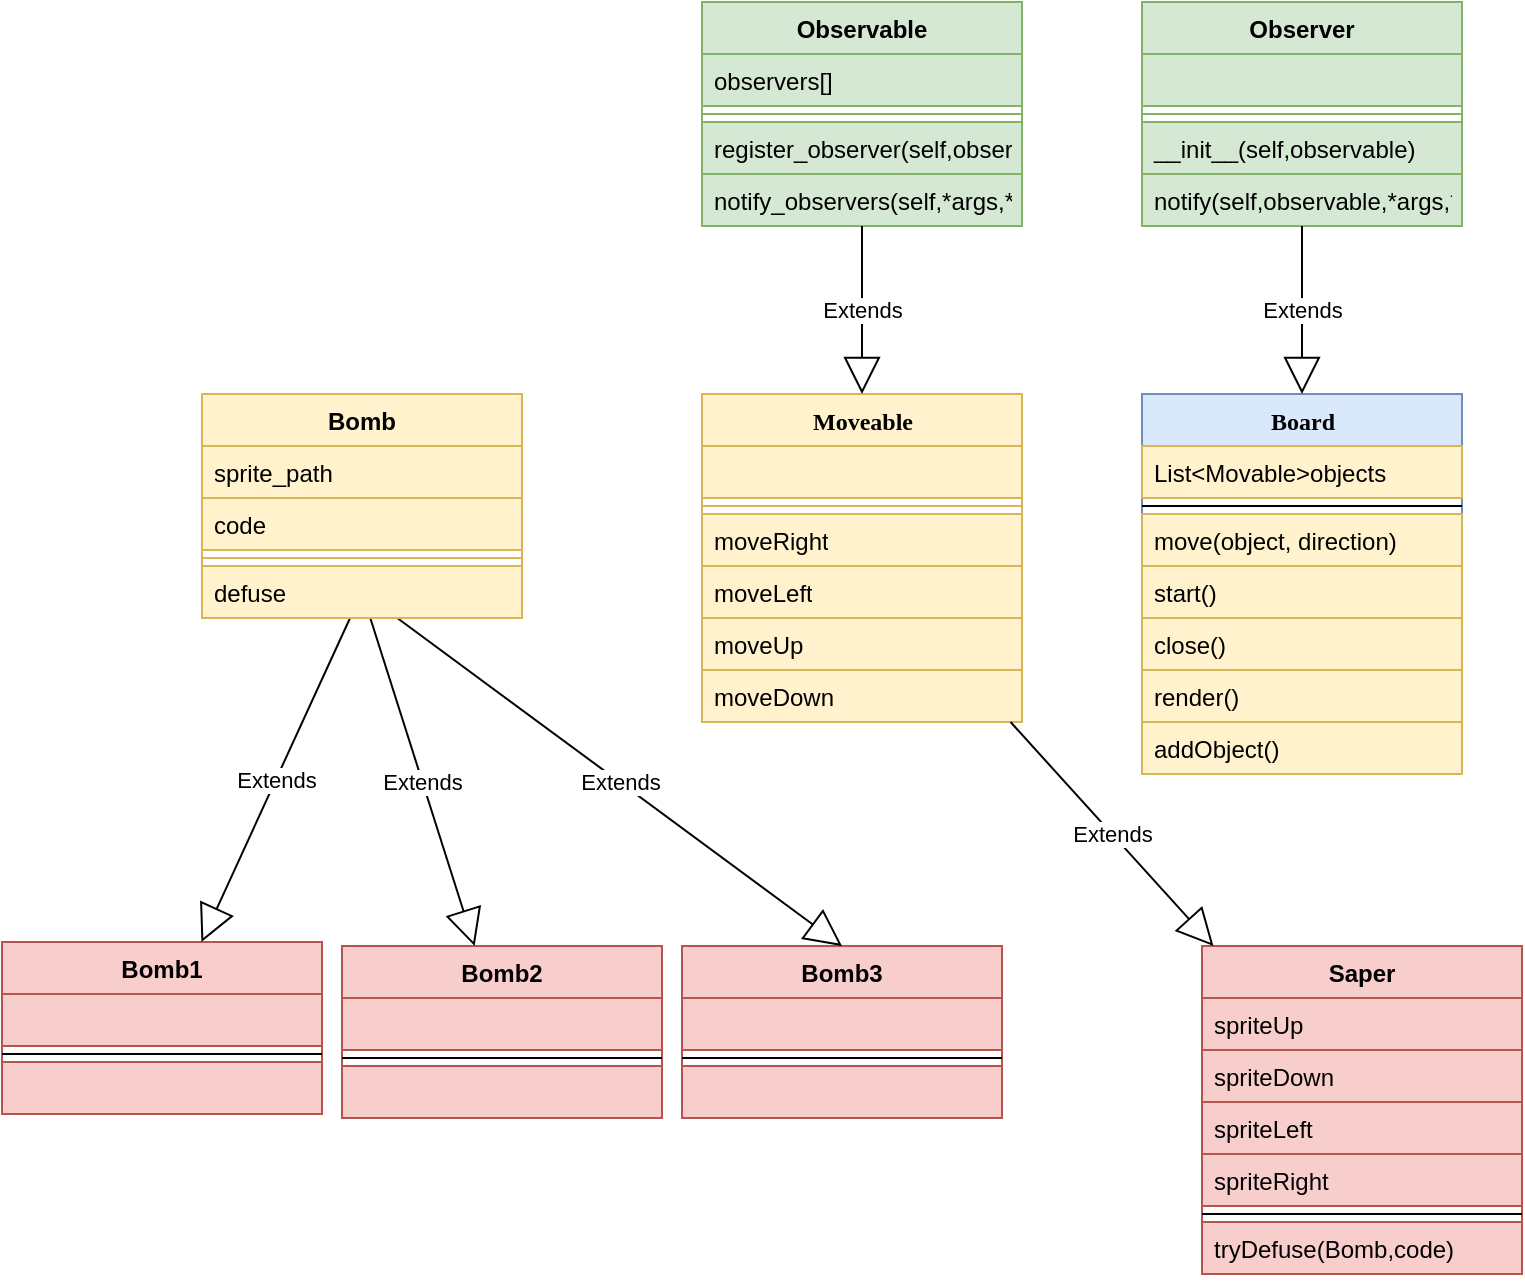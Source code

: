 <mxfile version="10.5.5" type="google"><diagram name="Page-1" id="9f46799a-70d6-7492-0946-bef42562c5a5"><mxGraphModel dx="1394" dy="835" grid="1" gridSize="10" guides="1" tooltips="1" connect="1" arrows="1" fold="1" page="1" pageScale="1" pageWidth="1100" pageHeight="850" background="#ffffff" math="0" shadow="0"><root><mxCell id="0"/><mxCell id="1" parent="0"/><mxCell id="78961159f06e98e8-17" value="Moveable" style="swimlane;html=1;fontStyle=1;align=center;verticalAlign=top;childLayout=stackLayout;horizontal=1;startSize=26;horizontalStack=0;resizeParent=1;resizeLast=0;collapsible=1;marginBottom=0;swimlaneFillColor=#ffffff;rounded=0;shadow=0;comic=0;labelBackgroundColor=none;strokeWidth=1;fontFamily=Verdana;fontSize=12;fillColor=#fff2cc;strokeColor=#d6b656;" parent="1" vertex="1"><mxGeometry x="530" y="242" width="160" height="164" as="geometry"/></mxCell><mxCell id="78961159f06e98e8-23" value="" style="text;html=1;align=left;verticalAlign=top;spacingLeft=4;spacingRight=4;whiteSpace=wrap;overflow=hidden;rotatable=0;points=[[0,0.5],[1,0.5]];portConstraint=eastwest;fillColor=#fff2cc;strokeColor=#d6b656;" parent="78961159f06e98e8-17" vertex="1"><mxGeometry y="26" width="160" height="26" as="geometry"/></mxCell><mxCell id="78961159f06e98e8-19" value="" style="line;html=1;strokeWidth=1;align=left;verticalAlign=middle;spacingTop=-1;spacingLeft=3;spacingRight=3;rotatable=0;labelPosition=right;points=[];portConstraint=eastwest;fillColor=#fff2cc;strokeColor=#d6b656;" parent="78961159f06e98e8-17" vertex="1"><mxGeometry y="52" width="160" height="8" as="geometry"/></mxCell><mxCell id="78961159f06e98e8-20" value="moveRight" style="text;html=1;align=left;verticalAlign=top;spacingLeft=4;spacingRight=4;whiteSpace=wrap;overflow=hidden;rotatable=0;points=[[0,0.5],[1,0.5]];portConstraint=eastwest;fillColor=#fff2cc;strokeColor=#d6b656;" parent="78961159f06e98e8-17" vertex="1"><mxGeometry y="60" width="160" height="26" as="geometry"/></mxCell><mxCell id="78961159f06e98e8-27" value="moveLeft" style="text;html=1;align=left;verticalAlign=top;spacingLeft=4;spacingRight=4;whiteSpace=wrap;overflow=hidden;rotatable=0;points=[[0,0.5],[1,0.5]];portConstraint=eastwest;fillColor=#fff2cc;strokeColor=#d6b656;" parent="78961159f06e98e8-17" vertex="1"><mxGeometry y="86" width="160" height="26" as="geometry"/></mxCell><mxCell id="DvaDstrEviAMGLKt6tmh-10" value="moveUp&lt;br&gt;" style="text;html=1;align=left;verticalAlign=top;spacingLeft=4;spacingRight=4;whiteSpace=wrap;overflow=hidden;rotatable=0;points=[[0,0.5],[1,0.5]];portConstraint=eastwest;fillColor=#fff2cc;strokeColor=#d6b656;" parent="78961159f06e98e8-17" vertex="1"><mxGeometry y="112" width="160" height="26" as="geometry"/></mxCell><mxCell id="DvaDstrEviAMGLKt6tmh-11" value="moveDown&lt;br&gt;" style="text;html=1;align=left;verticalAlign=top;spacingLeft=4;spacingRight=4;whiteSpace=wrap;overflow=hidden;rotatable=0;points=[[0,0.5],[1,0.5]];portConstraint=eastwest;fillColor=#fff2cc;strokeColor=#d6b656;" parent="78961159f06e98e8-17" vertex="1"><mxGeometry y="138" width="160" height="26" as="geometry"/></mxCell><mxCell id="DvaDstrEviAMGLKt6tmh-1" value="Board" style="swimlane;html=1;fontStyle=1;align=center;verticalAlign=top;childLayout=stackLayout;horizontal=1;startSize=26;horizontalStack=0;resizeParent=1;resizeLast=0;collapsible=1;marginBottom=0;swimlaneFillColor=#ffffff;rounded=0;shadow=0;comic=0;labelBackgroundColor=none;strokeWidth=1;fontFamily=Verdana;fontSize=12;fillColor=#dae8fc;strokeColor=#6c8ebf;" parent="1" vertex="1"><mxGeometry x="750" y="242" width="160" height="190" as="geometry"/></mxCell><mxCell id="DvaDstrEviAMGLKt6tmh-2" value="List&amp;lt;Movable&amp;gt;objects" style="text;html=1;align=left;verticalAlign=top;spacingLeft=4;spacingRight=4;whiteSpace=wrap;overflow=hidden;rotatable=0;points=[[0,0.5],[1,0.5]];portConstraint=eastwest;fillColor=#fff2cc;strokeColor=#d6b656;" parent="DvaDstrEviAMGLKt6tmh-1" vertex="1"><mxGeometry y="26" width="160" height="26" as="geometry"/></mxCell><mxCell id="DvaDstrEviAMGLKt6tmh-7" value="" style="line;html=1;strokeWidth=1;align=left;verticalAlign=middle;spacingTop=-1;spacingLeft=3;spacingRight=3;rotatable=0;labelPosition=right;points=[];portConstraint=eastwest;" parent="DvaDstrEviAMGLKt6tmh-1" vertex="1"><mxGeometry y="52" width="160" height="8" as="geometry"/></mxCell><mxCell id="mm4xOCc7OS0zlixueOp1-7" value="move(object, direction)" style="text;html=1;align=left;verticalAlign=top;spacingLeft=4;spacingRight=4;whiteSpace=wrap;overflow=hidden;rotatable=0;points=[[0,0.5],[1,0.5]];portConstraint=eastwest;fillColor=#fff2cc;strokeColor=#d6b656;" parent="DvaDstrEviAMGLKt6tmh-1" vertex="1"><mxGeometry y="60" width="160" height="26" as="geometry"/></mxCell><mxCell id="SibBBITGYqGr4qfus1gF-7" value="start()" style="text;html=1;align=left;verticalAlign=top;spacingLeft=4;spacingRight=4;whiteSpace=wrap;overflow=hidden;rotatable=0;points=[[0,0.5],[1,0.5]];portConstraint=eastwest;fillColor=#fff2cc;strokeColor=#d6b656;" vertex="1" parent="DvaDstrEviAMGLKt6tmh-1"><mxGeometry y="86" width="160" height="26" as="geometry"/></mxCell><mxCell id="SibBBITGYqGr4qfus1gF-8" value="close()" style="text;html=1;align=left;verticalAlign=top;spacingLeft=4;spacingRight=4;whiteSpace=wrap;overflow=hidden;rotatable=0;points=[[0,0.5],[1,0.5]];portConstraint=eastwest;fillColor=#fff2cc;strokeColor=#d6b656;" vertex="1" parent="DvaDstrEviAMGLKt6tmh-1"><mxGeometry y="112" width="160" height="26" as="geometry"/></mxCell><mxCell id="SibBBITGYqGr4qfus1gF-9" value="render()" style="text;html=1;align=left;verticalAlign=top;spacingLeft=4;spacingRight=4;whiteSpace=wrap;overflow=hidden;rotatable=0;points=[[0,0.5],[1,0.5]];portConstraint=eastwest;fillColor=#fff2cc;strokeColor=#d6b656;" vertex="1" parent="DvaDstrEviAMGLKt6tmh-1"><mxGeometry y="138" width="160" height="26" as="geometry"/></mxCell><mxCell id="SibBBITGYqGr4qfus1gF-10" value="addObject()" style="text;html=1;align=left;verticalAlign=top;spacingLeft=4;spacingRight=4;whiteSpace=wrap;overflow=hidden;rotatable=0;points=[[0,0.5],[1,0.5]];portConstraint=eastwest;fillColor=#fff2cc;strokeColor=#d6b656;" vertex="1" parent="DvaDstrEviAMGLKt6tmh-1"><mxGeometry y="164" width="160" height="26" as="geometry"/></mxCell><mxCell id="DvaDstrEviAMGLKt6tmh-12" value="Observer" style="swimlane;fontStyle=1;align=center;verticalAlign=top;childLayout=stackLayout;horizontal=1;startSize=26;horizontalStack=0;resizeParent=1;resizeParentMax=0;resizeLast=0;collapsible=1;marginBottom=0;fillColor=#d5e8d4;strokeColor=#82b366;" parent="1" vertex="1"><mxGeometry x="750" y="46" width="160" height="112" as="geometry"><mxRectangle x="580" y="30" width="80" height="26" as="alternateBounds"/></mxGeometry></mxCell><mxCell id="DvaDstrEviAMGLKt6tmh-37" value=" " style="text;strokeColor=#82b366;fillColor=#d5e8d4;align=left;verticalAlign=top;spacingLeft=4;spacingRight=4;overflow=hidden;rotatable=0;points=[[0,0.5],[1,0.5]];portConstraint=eastwest;" parent="DvaDstrEviAMGLKt6tmh-12" vertex="1"><mxGeometry y="26" width="160" height="26" as="geometry"/></mxCell><mxCell id="DvaDstrEviAMGLKt6tmh-14" value="" style="line;strokeWidth=1;fillColor=#d5e8d4;align=left;verticalAlign=middle;spacingTop=-1;spacingLeft=3;spacingRight=3;rotatable=0;labelPosition=right;points=[];portConstraint=eastwest;strokeColor=#82b366;" parent="DvaDstrEviAMGLKt6tmh-12" vertex="1"><mxGeometry y="52" width="160" height="8" as="geometry"/></mxCell><mxCell id="DvaDstrEviAMGLKt6tmh-15" value="__init__(self,observable)" style="text;strokeColor=#82b366;fillColor=#d5e8d4;align=left;verticalAlign=top;spacingLeft=4;spacingRight=4;overflow=hidden;rotatable=0;points=[[0,0.5],[1,0.5]];portConstraint=eastwest;" parent="DvaDstrEviAMGLKt6tmh-12" vertex="1"><mxGeometry y="60" width="160" height="26" as="geometry"/></mxCell><mxCell id="DvaDstrEviAMGLKt6tmh-16" value="notify(self,observable,*args,**kwargs)" style="text;strokeColor=#82b366;fillColor=#d5e8d4;align=left;verticalAlign=top;spacingLeft=4;spacingRight=4;overflow=hidden;rotatable=0;points=[[0,0.5],[1,0.5]];portConstraint=eastwest;" parent="DvaDstrEviAMGLKt6tmh-12" vertex="1"><mxGeometry y="86" width="160" height="26" as="geometry"/></mxCell><mxCell id="DvaDstrEviAMGLKt6tmh-17" value="Observable" style="swimlane;fontStyle=1;align=center;verticalAlign=top;childLayout=stackLayout;horizontal=1;startSize=26;horizontalStack=0;resizeParent=1;resizeParentMax=0;resizeLast=0;collapsible=1;marginBottom=0;fillColor=#d5e8d4;strokeColor=#82b366;" parent="1" vertex="1"><mxGeometry x="530" y="46" width="160" height="112" as="geometry"/></mxCell><mxCell id="DvaDstrEviAMGLKt6tmh-18" value="observers[]" style="text;strokeColor=#82b366;fillColor=#d5e8d4;align=left;verticalAlign=top;spacingLeft=4;spacingRight=4;overflow=hidden;rotatable=0;points=[[0,0.5],[1,0.5]];portConstraint=eastwest;" parent="DvaDstrEviAMGLKt6tmh-17" vertex="1"><mxGeometry y="26" width="160" height="26" as="geometry"/></mxCell><mxCell id="DvaDstrEviAMGLKt6tmh-19" value="" style="line;strokeWidth=1;fillColor=#d5e8d4;align=left;verticalAlign=middle;spacingTop=-1;spacingLeft=3;spacingRight=3;rotatable=0;labelPosition=right;points=[];portConstraint=eastwest;strokeColor=#82b366;" parent="DvaDstrEviAMGLKt6tmh-17" vertex="1"><mxGeometry y="52" width="160" height="8" as="geometry"/></mxCell><mxCell id="DvaDstrEviAMGLKt6tmh-20" value="register_observer(self,observer)" style="text;strokeColor=#82b366;fillColor=#d5e8d4;align=left;verticalAlign=top;spacingLeft=4;spacingRight=4;overflow=hidden;rotatable=0;points=[[0,0.5],[1,0.5]];portConstraint=eastwest;" parent="DvaDstrEviAMGLKt6tmh-17" vertex="1"><mxGeometry y="60" width="160" height="26" as="geometry"/></mxCell><mxCell id="DvaDstrEviAMGLKt6tmh-22" value="notify_observers(self,*args,**kwargs)" style="text;strokeColor=#82b366;fillColor=#d5e8d4;align=left;verticalAlign=top;spacingLeft=4;spacingRight=4;overflow=hidden;rotatable=0;points=[[0,0.5],[1,0.5]];portConstraint=eastwest;" parent="DvaDstrEviAMGLKt6tmh-17" vertex="1"><mxGeometry y="86" width="160" height="26" as="geometry"/></mxCell><mxCell id="DvaDstrEviAMGLKt6tmh-23" value="Extends" style="endArrow=block;endSize=16;endFill=0;html=1;" parent="1" source="DvaDstrEviAMGLKt6tmh-17" target="78961159f06e98e8-17" edge="1"><mxGeometry width="160" relative="1" as="geometry"><mxPoint x="590" y="176" as="sourcePoint"/><mxPoint x="750" y="176" as="targetPoint"/></mxGeometry></mxCell><mxCell id="DvaDstrEviAMGLKt6tmh-24" value="Extends" style="endArrow=block;endSize=16;endFill=0;html=1;" parent="1" source="DvaDstrEviAMGLKt6tmh-12" target="DvaDstrEviAMGLKt6tmh-1" edge="1"><mxGeometry width="160" relative="1" as="geometry"><mxPoint x="530" y="456" as="sourcePoint"/><mxPoint x="690" y="456" as="targetPoint"/></mxGeometry></mxCell><mxCell id="DvaDstrEviAMGLKt6tmh-25" value="Bomb2" style="swimlane;fontStyle=1;align=center;verticalAlign=top;childLayout=stackLayout;horizontal=1;startSize=26;horizontalStack=0;resizeParent=1;resizeParentMax=0;resizeLast=0;collapsible=1;marginBottom=0;fillColor=#f8cecc;strokeColor=#b85450;" parent="1" vertex="1"><mxGeometry x="350" y="518" width="160" height="86" as="geometry"/></mxCell><mxCell id="DvaDstrEviAMGLKt6tmh-26" value=" " style="text;strokeColor=#b85450;fillColor=#f8cecc;align=left;verticalAlign=top;spacingLeft=4;spacingRight=4;overflow=hidden;rotatable=0;points=[[0,0.5],[1,0.5]];portConstraint=eastwest;" parent="DvaDstrEviAMGLKt6tmh-25" vertex="1"><mxGeometry y="26" width="160" height="26" as="geometry"/></mxCell><mxCell id="DvaDstrEviAMGLKt6tmh-27" value="" style="line;strokeWidth=1;fillColor=none;align=left;verticalAlign=middle;spacingTop=-1;spacingLeft=3;spacingRight=3;rotatable=0;labelPosition=right;points=[];portConstraint=eastwest;" parent="DvaDstrEviAMGLKt6tmh-25" vertex="1"><mxGeometry y="52" width="160" height="8" as="geometry"/></mxCell><mxCell id="DvaDstrEviAMGLKt6tmh-28" value=" " style="text;strokeColor=#b85450;fillColor=#f8cecc;align=left;verticalAlign=top;spacingLeft=4;spacingRight=4;overflow=hidden;rotatable=0;points=[[0,0.5],[1,0.5]];portConstraint=eastwest;" parent="DvaDstrEviAMGLKt6tmh-25" vertex="1"><mxGeometry y="60" width="160" height="26" as="geometry"/></mxCell><mxCell id="DvaDstrEviAMGLKt6tmh-29" value="Saper" style="swimlane;fontStyle=1;align=center;verticalAlign=top;childLayout=stackLayout;horizontal=1;startSize=26;horizontalStack=0;resizeParent=1;resizeParentMax=0;resizeLast=0;collapsible=1;marginBottom=0;fillColor=#f8cecc;strokeColor=#b85450;" parent="1" vertex="1"><mxGeometry x="780" y="518" width="160" height="164" as="geometry"/></mxCell><mxCell id="DvaDstrEviAMGLKt6tmh-30" value="spriteUp" style="text;strokeColor=#b85450;fillColor=#f8cecc;align=left;verticalAlign=top;spacingLeft=4;spacingRight=4;overflow=hidden;rotatable=0;points=[[0,0.5],[1,0.5]];portConstraint=eastwest;" parent="DvaDstrEviAMGLKt6tmh-29" vertex="1"><mxGeometry y="26" width="160" height="26" as="geometry"/></mxCell><mxCell id="SibBBITGYqGr4qfus1gF-13" value="spriteDown" style="text;strokeColor=#b85450;fillColor=#f8cecc;align=left;verticalAlign=top;spacingLeft=4;spacingRight=4;overflow=hidden;rotatable=0;points=[[0,0.5],[1,0.5]];portConstraint=eastwest;" vertex="1" parent="DvaDstrEviAMGLKt6tmh-29"><mxGeometry y="52" width="160" height="26" as="geometry"/></mxCell><mxCell id="SibBBITGYqGr4qfus1gF-12" value="spriteLeft" style="text;strokeColor=#b85450;fillColor=#f8cecc;align=left;verticalAlign=top;spacingLeft=4;spacingRight=4;overflow=hidden;rotatable=0;points=[[0,0.5],[1,0.5]];portConstraint=eastwest;" vertex="1" parent="DvaDstrEviAMGLKt6tmh-29"><mxGeometry y="78" width="160" height="26" as="geometry"/></mxCell><mxCell id="SibBBITGYqGr4qfus1gF-11" value="spriteRight" style="text;strokeColor=#b85450;fillColor=#f8cecc;align=left;verticalAlign=top;spacingLeft=4;spacingRight=4;overflow=hidden;rotatable=0;points=[[0,0.5],[1,0.5]];portConstraint=eastwest;" vertex="1" parent="DvaDstrEviAMGLKt6tmh-29"><mxGeometry y="104" width="160" height="26" as="geometry"/></mxCell><mxCell id="DvaDstrEviAMGLKt6tmh-31" value="" style="line;strokeWidth=1;fillColor=none;align=left;verticalAlign=middle;spacingTop=-1;spacingLeft=3;spacingRight=3;rotatable=0;labelPosition=right;points=[];portConstraint=eastwest;" parent="DvaDstrEviAMGLKt6tmh-29" vertex="1"><mxGeometry y="130" width="160" height="8" as="geometry"/></mxCell><mxCell id="DvaDstrEviAMGLKt6tmh-32" value="tryDefuse(Bomb,code)" style="text;strokeColor=#b85450;fillColor=#f8cecc;align=left;verticalAlign=top;spacingLeft=4;spacingRight=4;overflow=hidden;rotatable=0;points=[[0,0.5],[1,0.5]];portConstraint=eastwest;" parent="DvaDstrEviAMGLKt6tmh-29" vertex="1"><mxGeometry y="138" width="160" height="26" as="geometry"/></mxCell><mxCell id="DvaDstrEviAMGLKt6tmh-38" value="Bomb1" style="swimlane;fontStyle=1;align=center;verticalAlign=top;childLayout=stackLayout;horizontal=1;startSize=26;horizontalStack=0;resizeParent=1;resizeParentMax=0;resizeLast=0;collapsible=1;marginBottom=0;fillColor=#f8cecc;strokeColor=#b85450;" parent="1" vertex="1"><mxGeometry x="180" y="516" width="160" height="86" as="geometry"/></mxCell><mxCell id="DvaDstrEviAMGLKt6tmh-39" value="" style="text;strokeColor=#b85450;fillColor=#f8cecc;align=left;verticalAlign=top;spacingLeft=4;spacingRight=4;overflow=hidden;rotatable=0;points=[[0,0.5],[1,0.5]];portConstraint=eastwest;" parent="DvaDstrEviAMGLKt6tmh-38" vertex="1"><mxGeometry y="26" width="160" height="26" as="geometry"/></mxCell><mxCell id="DvaDstrEviAMGLKt6tmh-40" value="" style="line;strokeWidth=1;fillColor=none;align=left;verticalAlign=middle;spacingTop=-1;spacingLeft=3;spacingRight=3;rotatable=0;labelPosition=right;points=[];portConstraint=eastwest;" parent="DvaDstrEviAMGLKt6tmh-38" vertex="1"><mxGeometry y="52" width="160" height="8" as="geometry"/></mxCell><mxCell id="DvaDstrEviAMGLKt6tmh-41" value=" " style="text;strokeColor=#b85450;fillColor=#f8cecc;align=left;verticalAlign=top;spacingLeft=4;spacingRight=4;overflow=hidden;rotatable=0;points=[[0,0.5],[1,0.5]];portConstraint=eastwest;" parent="DvaDstrEviAMGLKt6tmh-38" vertex="1"><mxGeometry y="60" width="160" height="26" as="geometry"/></mxCell><mxCell id="DvaDstrEviAMGLKt6tmh-42" value="Bomb3" style="swimlane;fontStyle=1;align=center;verticalAlign=top;childLayout=stackLayout;horizontal=1;startSize=26;horizontalStack=0;resizeParent=1;resizeParentMax=0;resizeLast=0;collapsible=1;marginBottom=0;fillColor=#f8cecc;strokeColor=#b85450;" parent="1" vertex="1"><mxGeometry x="520" y="518" width="160" height="86" as="geometry"/></mxCell><mxCell id="DvaDstrEviAMGLKt6tmh-43" value=" " style="text;strokeColor=#b85450;fillColor=#f8cecc;align=left;verticalAlign=top;spacingLeft=4;spacingRight=4;overflow=hidden;rotatable=0;points=[[0,0.5],[1,0.5]];portConstraint=eastwest;" parent="DvaDstrEviAMGLKt6tmh-42" vertex="1"><mxGeometry y="26" width="160" height="26" as="geometry"/></mxCell><mxCell id="DvaDstrEviAMGLKt6tmh-44" value="" style="line;strokeWidth=1;fillColor=none;align=left;verticalAlign=middle;spacingTop=-1;spacingLeft=3;spacingRight=3;rotatable=0;labelPosition=right;points=[];portConstraint=eastwest;" parent="DvaDstrEviAMGLKt6tmh-42" vertex="1"><mxGeometry y="52" width="160" height="8" as="geometry"/></mxCell><mxCell id="DvaDstrEviAMGLKt6tmh-45" value=" " style="text;strokeColor=#b85450;fillColor=#f8cecc;align=left;verticalAlign=top;spacingLeft=4;spacingRight=4;overflow=hidden;rotatable=0;points=[[0,0.5],[1,0.5]];portConstraint=eastwest;" parent="DvaDstrEviAMGLKt6tmh-42" vertex="1"><mxGeometry y="60" width="160" height="26" as="geometry"/></mxCell><mxCell id="DvaDstrEviAMGLKt6tmh-50" value="Extends" style="endArrow=block;endSize=16;endFill=0;html=1;" parent="1" source="mm4xOCc7OS0zlixueOp1-4" target="DvaDstrEviAMGLKt6tmh-38" edge="1"><mxGeometry width="160" relative="1" as="geometry"><mxPoint x="280" y="456" as="sourcePoint"/><mxPoint x="440" y="456" as="targetPoint"/></mxGeometry></mxCell><mxCell id="DvaDstrEviAMGLKt6tmh-51" value="Extends" style="endArrow=block;endSize=16;endFill=0;html=1;" parent="1" source="mm4xOCc7OS0zlixueOp1-4" target="DvaDstrEviAMGLKt6tmh-25" edge="1"><mxGeometry width="160" relative="1" as="geometry"><mxPoint x="620" y="256" as="sourcePoint"/><mxPoint x="780" y="256" as="targetPoint"/></mxGeometry></mxCell><mxCell id="DvaDstrEviAMGLKt6tmh-52" value="Extends" style="endArrow=block;endSize=16;endFill=0;html=1;entryX=0.5;entryY=0;entryDx=0;entryDy=0;" parent="1" source="mm4xOCc7OS0zlixueOp1-4" target="DvaDstrEviAMGLKt6tmh-42" edge="1"><mxGeometry width="160" relative="1" as="geometry"><mxPoint x="740" y="426" as="sourcePoint"/><mxPoint x="900" y="426" as="targetPoint"/></mxGeometry></mxCell><mxCell id="DvaDstrEviAMGLKt6tmh-53" value="Extends" style="endArrow=block;endSize=16;endFill=0;html=1;" parent="1" source="78961159f06e98e8-17" target="DvaDstrEviAMGLKt6tmh-29" edge="1"><mxGeometry width="160" relative="1" as="geometry"><mxPoint x="780" y="456" as="sourcePoint"/><mxPoint x="940" y="456" as="targetPoint"/></mxGeometry></mxCell><mxCell id="mm4xOCc7OS0zlixueOp1-1" value="Bomb" style="swimlane;fontStyle=1;align=center;verticalAlign=top;childLayout=stackLayout;horizontal=1;startSize=26;horizontalStack=0;resizeParent=1;resizeParentMax=0;resizeLast=0;collapsible=1;marginBottom=0;fillColor=#fff2cc;strokeColor=#d6b656;" parent="1" vertex="1"><mxGeometry x="280" y="242" width="160" height="112" as="geometry"/></mxCell><mxCell id="mm4xOCc7OS0zlixueOp1-2" value="sprite_path&#10;&#10;" style="text;strokeColor=#d6b656;fillColor=#fff2cc;align=left;verticalAlign=top;spacingLeft=4;spacingRight=4;overflow=hidden;rotatable=0;points=[[0,0.5],[1,0.5]];portConstraint=eastwest;" parent="mm4xOCc7OS0zlixueOp1-1" vertex="1"><mxGeometry y="26" width="160" height="26" as="geometry"/></mxCell><mxCell id="SibBBITGYqGr4qfus1gF-3" value="code" style="text;strokeColor=#d6b656;fillColor=#fff2cc;align=left;verticalAlign=top;spacingLeft=4;spacingRight=4;overflow=hidden;rotatable=0;points=[[0,0.5],[1,0.5]];portConstraint=eastwest;" vertex="1" parent="mm4xOCc7OS0zlixueOp1-1"><mxGeometry y="52" width="160" height="26" as="geometry"/></mxCell><mxCell id="mm4xOCc7OS0zlixueOp1-3" value="" style="line;strokeWidth=1;fillColor=#fff2cc;align=left;verticalAlign=middle;spacingTop=-1;spacingLeft=3;spacingRight=3;rotatable=0;labelPosition=right;points=[];portConstraint=eastwest;strokeColor=#d6b656;" parent="mm4xOCc7OS0zlixueOp1-1" vertex="1"><mxGeometry y="78" width="160" height="8" as="geometry"/></mxCell><mxCell id="mm4xOCc7OS0zlixueOp1-4" value="defuse" style="text;strokeColor=#d6b656;fillColor=#fff2cc;align=left;verticalAlign=top;spacingLeft=4;spacingRight=4;overflow=hidden;rotatable=0;points=[[0,0.5],[1,0.5]];portConstraint=eastwest;" parent="mm4xOCc7OS0zlixueOp1-1" vertex="1"><mxGeometry y="86" width="160" height="26" as="geometry"/></mxCell></root></mxGraphModel></diagram></mxfile>